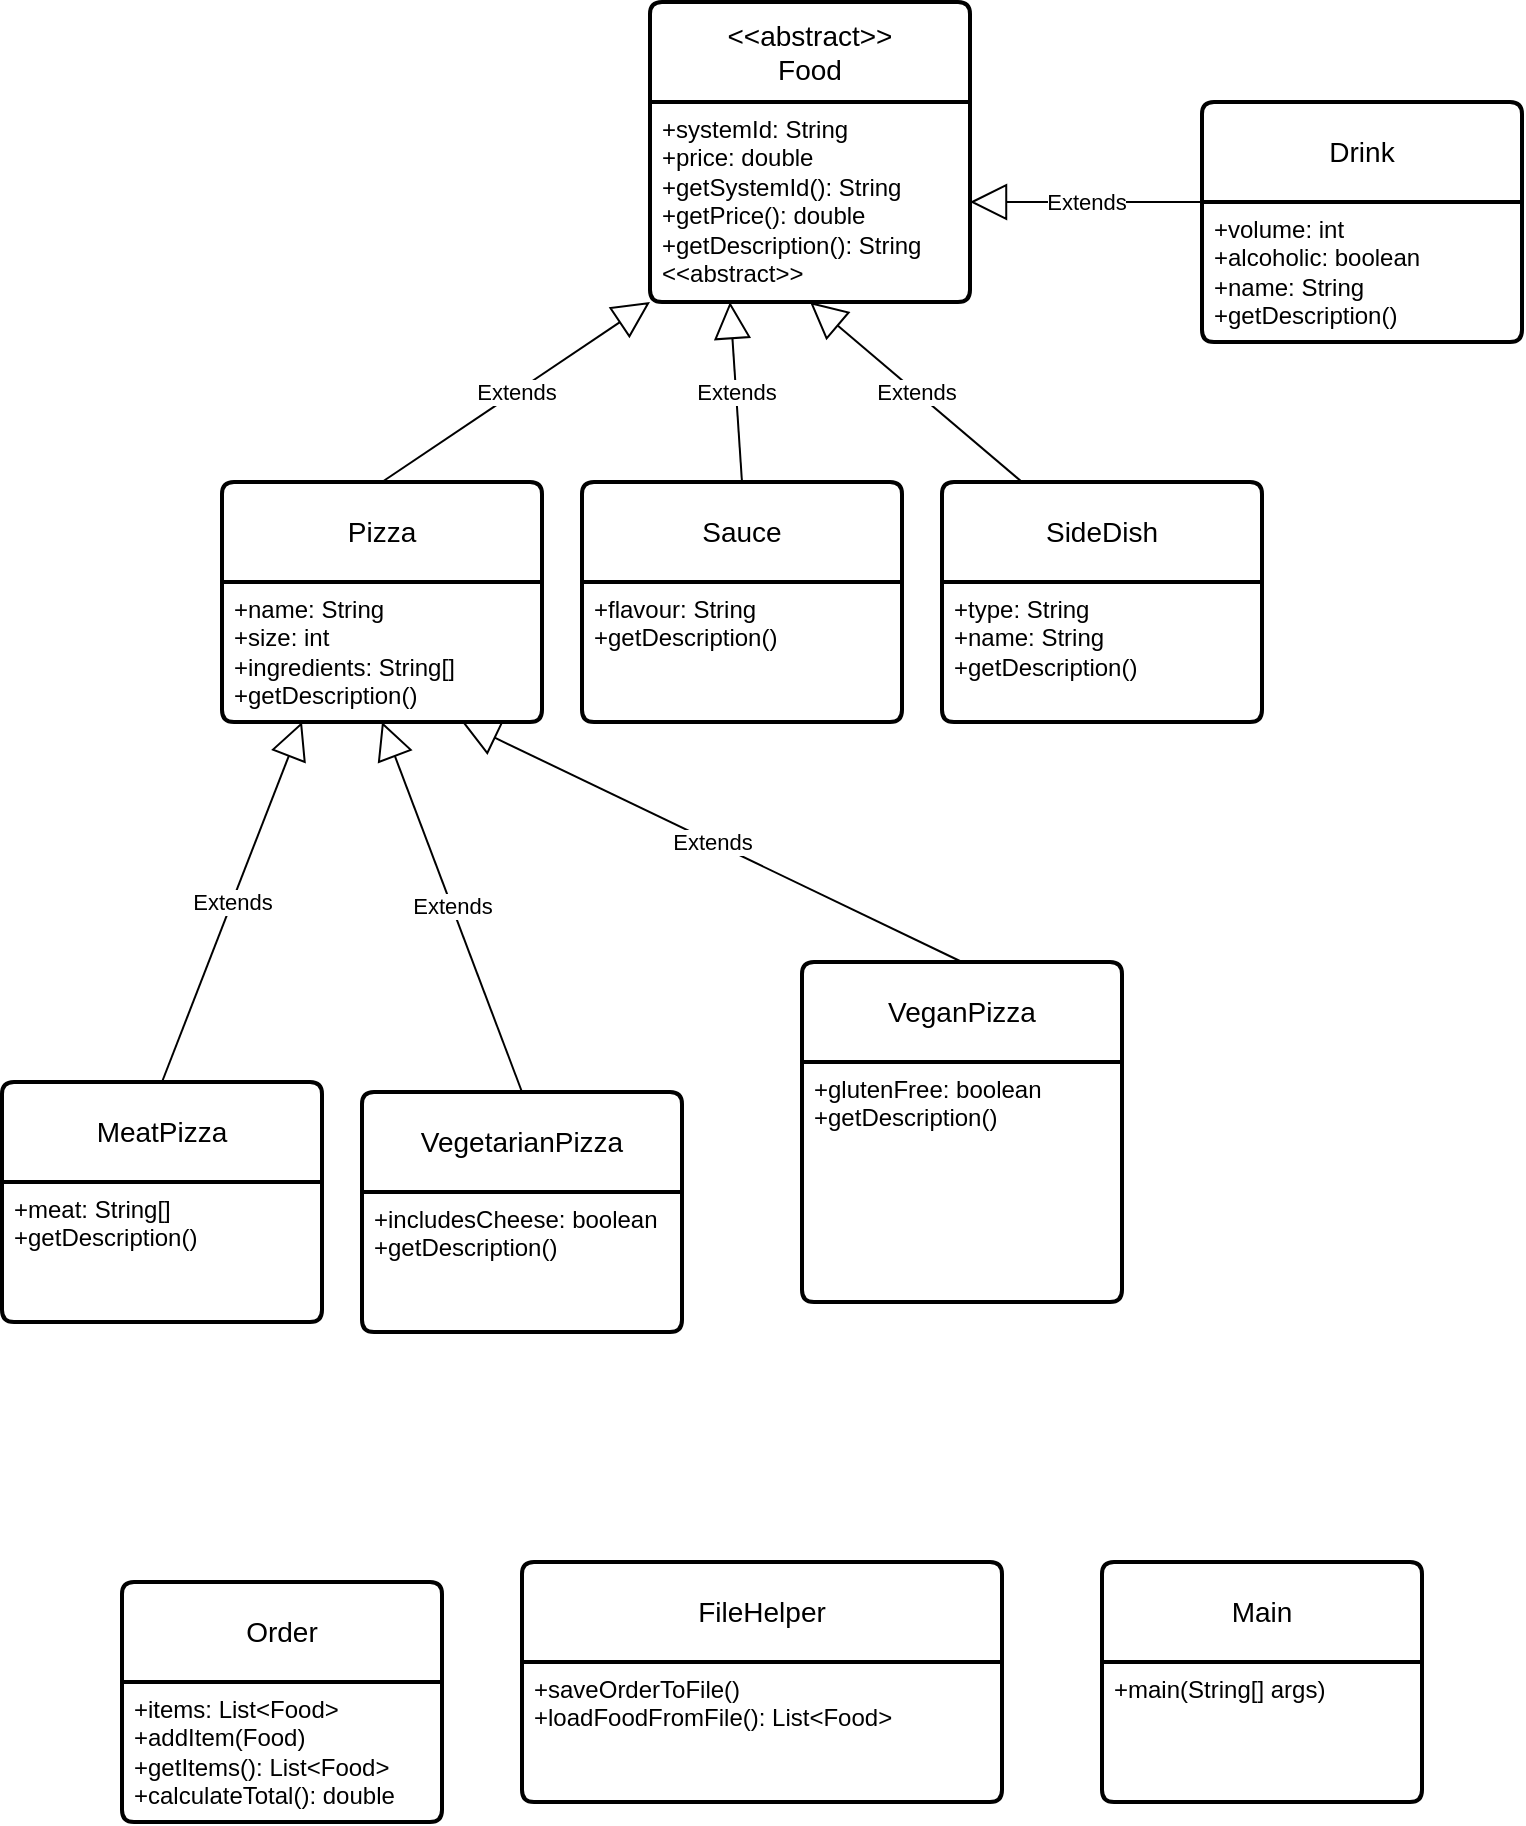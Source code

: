 <mxfile version="27.0.6">
  <diagram id="uml" name="Telepizza UML">
    <mxGraphModel dx="2066" dy="1119" grid="1" gridSize="10" guides="1" tooltips="1" connect="1" arrows="1" fold="1" page="1" pageScale="1" pageWidth="827" pageHeight="1169" math="0" shadow="0">
      <root>
        <mxCell id="0" />
        <mxCell id="1" parent="0" />
        <mxCell id="Fbj-GdYpNgol68pM5DYV-2" value="&lt;div&gt;&amp;lt;&amp;lt;abstract&amp;gt;&amp;gt;&lt;/div&gt;&lt;div&gt;Food&lt;/div&gt;" style="swimlane;childLayout=stackLayout;horizontal=1;startSize=50;horizontalStack=0;rounded=1;fontSize=14;fontStyle=0;strokeWidth=2;resizeParent=0;resizeLast=1;shadow=0;dashed=0;align=center;arcSize=4;whiteSpace=wrap;html=1;" vertex="1" parent="1">
          <mxGeometry x="334" y="40" width="160" height="150" as="geometry" />
        </mxCell>
        <mxCell id="Fbj-GdYpNgol68pM5DYV-3" value="+systemId: String&lt;br&gt;&lt;div&gt;+price: double&lt;/div&gt;&lt;div&gt;+getSystemId(): String&lt;/div&gt;&lt;div&gt;+getPrice(): double&lt;/div&gt;&lt;div&gt;+getDescription(): String &amp;lt;&amp;lt;abstract&amp;gt;&amp;gt;&lt;/div&gt;" style="align=left;strokeColor=none;fillColor=none;spacingLeft=4;spacingRight=4;fontSize=12;verticalAlign=top;resizable=0;rotatable=0;part=1;html=1;whiteSpace=wrap;" vertex="1" parent="Fbj-GdYpNgol68pM5DYV-2">
          <mxGeometry y="50" width="160" height="100" as="geometry" />
        </mxCell>
        <mxCell id="Fbj-GdYpNgol68pM5DYV-4" value="&lt;div&gt;Pizza&lt;/div&gt;" style="swimlane;childLayout=stackLayout;horizontal=1;startSize=50;horizontalStack=0;rounded=1;fontSize=14;fontStyle=0;strokeWidth=2;resizeParent=0;resizeLast=1;shadow=0;dashed=0;align=center;arcSize=4;whiteSpace=wrap;html=1;" vertex="1" parent="1">
          <mxGeometry x="120" y="280" width="160" height="120" as="geometry" />
        </mxCell>
        <mxCell id="Fbj-GdYpNgol68pM5DYV-5" value="+name: String&lt;br&gt;&lt;div&gt;+size: int&lt;/div&gt;&lt;div&gt;+ingredients: String[]&lt;/div&gt;+getDescription()" style="align=left;strokeColor=none;fillColor=none;spacingLeft=4;spacingRight=4;fontSize=12;verticalAlign=top;resizable=0;rotatable=0;part=1;html=1;whiteSpace=wrap;" vertex="1" parent="Fbj-GdYpNgol68pM5DYV-4">
          <mxGeometry y="50" width="160" height="70" as="geometry" />
        </mxCell>
        <mxCell id="Fbj-GdYpNgol68pM5DYV-6" value="Extends" style="endArrow=block;endSize=16;endFill=0;html=1;rounded=0;exitX=0.5;exitY=0;exitDx=0;exitDy=0;entryX=0;entryY=1;entryDx=0;entryDy=0;" edge="1" parent="1" source="Fbj-GdYpNgol68pM5DYV-4" target="Fbj-GdYpNgol68pM5DYV-3">
          <mxGeometry width="160" relative="1" as="geometry">
            <mxPoint x="330" y="450" as="sourcePoint" />
            <mxPoint x="490" y="450" as="targetPoint" />
          </mxGeometry>
        </mxCell>
        <mxCell id="Fbj-GdYpNgol68pM5DYV-7" value="Sauce" style="swimlane;childLayout=stackLayout;horizontal=1;startSize=50;horizontalStack=0;rounded=1;fontSize=14;fontStyle=0;strokeWidth=2;resizeParent=0;resizeLast=1;shadow=0;dashed=0;align=center;arcSize=4;whiteSpace=wrap;html=1;" vertex="1" parent="1">
          <mxGeometry x="300" y="280" width="160" height="120" as="geometry" />
        </mxCell>
        <mxCell id="Fbj-GdYpNgol68pM5DYV-8" value="&lt;div&gt;+flavour: String&lt;/div&gt;&lt;div&gt;+getDescription()&lt;/div&gt;" style="align=left;strokeColor=none;fillColor=none;spacingLeft=4;spacingRight=4;fontSize=12;verticalAlign=top;resizable=0;rotatable=0;part=1;html=1;whiteSpace=wrap;" vertex="1" parent="Fbj-GdYpNgol68pM5DYV-7">
          <mxGeometry y="50" width="160" height="70" as="geometry" />
        </mxCell>
        <mxCell id="Fbj-GdYpNgol68pM5DYV-9" value="Extends" style="endArrow=block;endSize=16;endFill=0;html=1;rounded=0;exitX=0.5;exitY=0;exitDx=0;exitDy=0;entryX=0.25;entryY=1;entryDx=0;entryDy=0;" edge="1" parent="1" source="Fbj-GdYpNgol68pM5DYV-7" target="Fbj-GdYpNgol68pM5DYV-3">
          <mxGeometry width="160" relative="1" as="geometry">
            <mxPoint x="330" y="570" as="sourcePoint" />
            <mxPoint x="490" y="570" as="targetPoint" />
          </mxGeometry>
        </mxCell>
        <mxCell id="Fbj-GdYpNgol68pM5DYV-10" value="SideDish" style="swimlane;childLayout=stackLayout;horizontal=1;startSize=50;horizontalStack=0;rounded=1;fontSize=14;fontStyle=0;strokeWidth=2;resizeParent=0;resizeLast=1;shadow=0;dashed=0;align=center;arcSize=4;whiteSpace=wrap;html=1;" vertex="1" parent="1">
          <mxGeometry x="480" y="280" width="160" height="120" as="geometry" />
        </mxCell>
        <mxCell id="Fbj-GdYpNgol68pM5DYV-11" value="&lt;div&gt;+type: String&lt;/div&gt;&lt;div&gt;+name: String&lt;/div&gt;&lt;div&gt;+getDescription()&lt;/div&gt;" style="align=left;strokeColor=none;fillColor=none;spacingLeft=4;spacingRight=4;fontSize=12;verticalAlign=top;resizable=0;rotatable=0;part=1;html=1;whiteSpace=wrap;" vertex="1" parent="Fbj-GdYpNgol68pM5DYV-10">
          <mxGeometry y="50" width="160" height="70" as="geometry" />
        </mxCell>
        <mxCell id="Fbj-GdYpNgol68pM5DYV-12" value="&lt;div&gt;Drink&lt;/div&gt;" style="swimlane;childLayout=stackLayout;horizontal=1;startSize=50;horizontalStack=0;rounded=1;fontSize=14;fontStyle=0;strokeWidth=2;resizeParent=0;resizeLast=1;shadow=0;dashed=0;align=center;arcSize=4;whiteSpace=wrap;html=1;" vertex="1" parent="1">
          <mxGeometry x="610" y="90" width="160" height="120" as="geometry" />
        </mxCell>
        <mxCell id="Fbj-GdYpNgol68pM5DYV-13" value="&lt;div&gt;+volume: int&lt;/div&gt;&lt;div&gt;+alcoholic: boolean&lt;/div&gt;&lt;div&gt;+name: String&lt;/div&gt;&lt;div&gt;+getDescription()&lt;/div&gt;" style="align=left;strokeColor=none;fillColor=none;spacingLeft=4;spacingRight=4;fontSize=12;verticalAlign=top;resizable=0;rotatable=0;part=1;html=1;whiteSpace=wrap;" vertex="1" parent="Fbj-GdYpNgol68pM5DYV-12">
          <mxGeometry y="50" width="160" height="70" as="geometry" />
        </mxCell>
        <mxCell id="Fbj-GdYpNgol68pM5DYV-14" value="MeatPizza" style="swimlane;childLayout=stackLayout;horizontal=1;startSize=50;horizontalStack=0;rounded=1;fontSize=14;fontStyle=0;strokeWidth=2;resizeParent=0;resizeLast=1;shadow=0;dashed=0;align=center;arcSize=4;whiteSpace=wrap;html=1;" vertex="1" parent="1">
          <mxGeometry x="10" y="580" width="160" height="120" as="geometry" />
        </mxCell>
        <mxCell id="Fbj-GdYpNgol68pM5DYV-15" value="&lt;div&gt;+meat: String[]&lt;/div&gt;&lt;div&gt;+getDescription()&lt;/div&gt;" style="align=left;strokeColor=none;fillColor=none;spacingLeft=4;spacingRight=4;fontSize=12;verticalAlign=top;resizable=0;rotatable=0;part=1;html=1;whiteSpace=wrap;" vertex="1" parent="Fbj-GdYpNgol68pM5DYV-14">
          <mxGeometry y="50" width="160" height="70" as="geometry" />
        </mxCell>
        <mxCell id="Fbj-GdYpNgol68pM5DYV-16" value="VegetarianPizza" style="swimlane;childLayout=stackLayout;horizontal=1;startSize=50;horizontalStack=0;rounded=1;fontSize=14;fontStyle=0;strokeWidth=2;resizeParent=0;resizeLast=1;shadow=0;dashed=0;align=center;arcSize=4;whiteSpace=wrap;html=1;" vertex="1" parent="1">
          <mxGeometry x="190" y="585" width="160" height="120" as="geometry" />
        </mxCell>
        <mxCell id="Fbj-GdYpNgol68pM5DYV-17" value="&lt;div&gt;+includesCheese: boolean&lt;/div&gt;&lt;div&gt;+getDescription()&lt;/div&gt;" style="align=left;strokeColor=none;fillColor=none;spacingLeft=4;spacingRight=4;fontSize=12;verticalAlign=top;resizable=0;rotatable=0;part=1;html=1;whiteSpace=wrap;" vertex="1" parent="Fbj-GdYpNgol68pM5DYV-16">
          <mxGeometry y="50" width="160" height="70" as="geometry" />
        </mxCell>
        <mxCell id="Fbj-GdYpNgol68pM5DYV-18" value="&lt;div&gt;VeganPizza&lt;/div&gt;" style="swimlane;childLayout=stackLayout;horizontal=1;startSize=50;horizontalStack=0;rounded=1;fontSize=14;fontStyle=0;strokeWidth=2;resizeParent=0;resizeLast=1;shadow=0;dashed=0;align=center;arcSize=4;whiteSpace=wrap;html=1;" vertex="1" parent="1">
          <mxGeometry x="410" y="520" width="160" height="170" as="geometry">
            <mxRectangle x="414" y="540" width="100" height="50" as="alternateBounds" />
          </mxGeometry>
        </mxCell>
        <mxCell id="Fbj-GdYpNgol68pM5DYV-19" value="&lt;div&gt;+glutenFree: boolean&lt;/div&gt;&lt;div&gt;+getDescription()&lt;/div&gt;" style="align=left;strokeColor=none;fillColor=none;spacingLeft=4;spacingRight=4;fontSize=12;verticalAlign=top;resizable=0;rotatable=0;part=1;html=1;whiteSpace=wrap;" vertex="1" parent="Fbj-GdYpNgol68pM5DYV-18">
          <mxGeometry y="50" width="160" height="120" as="geometry" />
        </mxCell>
        <mxCell id="Fbj-GdYpNgol68pM5DYV-28" style="edgeStyle=orthogonalEdgeStyle;rounded=0;orthogonalLoop=1;jettySize=auto;html=1;exitX=0.5;exitY=1;exitDx=0;exitDy=0;" edge="1" parent="Fbj-GdYpNgol68pM5DYV-18" source="Fbj-GdYpNgol68pM5DYV-19" target="Fbj-GdYpNgol68pM5DYV-19">
          <mxGeometry relative="1" as="geometry" />
        </mxCell>
        <mxCell id="Fbj-GdYpNgol68pM5DYV-20" value="Extends" style="endArrow=block;endSize=16;endFill=0;html=1;rounded=0;exitX=0.5;exitY=0;exitDx=0;exitDy=0;entryX=0.25;entryY=1;entryDx=0;entryDy=0;" edge="1" parent="1" source="Fbj-GdYpNgol68pM5DYV-14" target="Fbj-GdYpNgol68pM5DYV-5">
          <mxGeometry width="160" relative="1" as="geometry">
            <mxPoint x="330" y="570" as="sourcePoint" />
            <mxPoint x="490" y="570" as="targetPoint" />
          </mxGeometry>
        </mxCell>
        <mxCell id="Fbj-GdYpNgol68pM5DYV-21" value="Extends" style="endArrow=block;endSize=16;endFill=0;html=1;rounded=0;exitX=0.5;exitY=0;exitDx=0;exitDy=0;entryX=0.5;entryY=1;entryDx=0;entryDy=0;" edge="1" parent="1" source="Fbj-GdYpNgol68pM5DYV-16" target="Fbj-GdYpNgol68pM5DYV-5">
          <mxGeometry width="160" relative="1" as="geometry">
            <mxPoint x="120" y="600" as="sourcePoint" />
            <mxPoint x="180" y="510" as="targetPoint" />
          </mxGeometry>
        </mxCell>
        <mxCell id="Fbj-GdYpNgol68pM5DYV-22" value="Extends" style="endArrow=block;endSize=16;endFill=0;html=1;rounded=0;exitX=0.5;exitY=0;exitDx=0;exitDy=0;entryX=0.75;entryY=1;entryDx=0;entryDy=0;" edge="1" parent="1" source="Fbj-GdYpNgol68pM5DYV-18" target="Fbj-GdYpNgol68pM5DYV-5">
          <mxGeometry width="160" relative="1" as="geometry">
            <mxPoint x="250" y="810" as="sourcePoint" />
            <mxPoint x="310" y="720" as="targetPoint" />
          </mxGeometry>
        </mxCell>
        <mxCell id="Fbj-GdYpNgol68pM5DYV-23" value="Extends" style="endArrow=block;endSize=16;endFill=0;html=1;rounded=0;exitX=0.25;exitY=0;exitDx=0;exitDy=0;entryX=0.5;entryY=1;entryDx=0;entryDy=0;" edge="1" parent="1" source="Fbj-GdYpNgol68pM5DYV-10" target="Fbj-GdYpNgol68pM5DYV-3">
          <mxGeometry width="160" relative="1" as="geometry">
            <mxPoint x="670" y="630" as="sourcePoint" />
            <mxPoint x="730" y="540" as="targetPoint" />
          </mxGeometry>
        </mxCell>
        <mxCell id="Fbj-GdYpNgol68pM5DYV-24" value="Extends" style="endArrow=block;endSize=16;endFill=0;html=1;rounded=0;exitX=0;exitY=0;exitDx=0;exitDy=0;entryX=1;entryY=0.5;entryDx=0;entryDy=0;" edge="1" parent="1" source="Fbj-GdYpNgol68pM5DYV-13" target="Fbj-GdYpNgol68pM5DYV-3">
          <mxGeometry width="160" relative="1" as="geometry">
            <mxPoint x="670" y="720" as="sourcePoint" />
            <mxPoint x="730" y="630" as="targetPoint" />
          </mxGeometry>
        </mxCell>
        <mxCell id="Fbj-GdYpNgol68pM5DYV-31" value="Order" style="swimlane;childLayout=stackLayout;horizontal=1;startSize=50;horizontalStack=0;rounded=1;fontSize=14;fontStyle=0;strokeWidth=2;resizeParent=0;resizeLast=1;shadow=0;dashed=0;align=center;arcSize=4;whiteSpace=wrap;html=1;" vertex="1" parent="1">
          <mxGeometry x="70" y="830" width="160" height="120" as="geometry" />
        </mxCell>
        <mxCell id="Fbj-GdYpNgol68pM5DYV-32" value="+items: List&amp;lt;Food&amp;gt;&lt;br&gt;+addItem(Food)&amp;nbsp;&amp;nbsp;&amp;nbsp;&amp;nbsp; +getItems(): List&amp;lt;Food&amp;gt; +calculateTotal(): double" style="align=left;strokeColor=none;fillColor=none;spacingLeft=4;spacingRight=4;fontSize=12;verticalAlign=top;resizable=0;rotatable=0;part=1;html=1;whiteSpace=wrap;" vertex="1" parent="Fbj-GdYpNgol68pM5DYV-31">
          <mxGeometry y="50" width="160" height="70" as="geometry" />
        </mxCell>
        <mxCell id="Fbj-GdYpNgol68pM5DYV-33" value="FileHelper" style="swimlane;childLayout=stackLayout;horizontal=1;startSize=50;horizontalStack=0;rounded=1;fontSize=14;fontStyle=0;strokeWidth=2;resizeParent=0;resizeLast=1;shadow=0;dashed=0;align=center;arcSize=4;whiteSpace=wrap;html=1;" vertex="1" parent="1">
          <mxGeometry x="270" y="820" width="240" height="120" as="geometry" />
        </mxCell>
        <mxCell id="Fbj-GdYpNgol68pM5DYV-34" value="+saveOrderToFile()&amp;nbsp;&amp;nbsp;&amp;nbsp;&amp;nbsp;&amp;nbsp;&amp;nbsp;&amp;nbsp;&amp;nbsp;&amp;nbsp;&amp;nbsp;&amp;nbsp;&amp;nbsp;&amp;nbsp;&amp;nbsp;&amp;nbsp; +loadFoodFromFile(): List&amp;lt;Food&amp;gt;" style="align=left;strokeColor=none;fillColor=none;spacingLeft=4;spacingRight=4;fontSize=12;verticalAlign=top;resizable=1;rotatable=0;part=1;html=1;whiteSpace=wrap;rotation=0;" vertex="1" parent="Fbj-GdYpNgol68pM5DYV-33">
          <mxGeometry y="50" width="240" height="70" as="geometry" />
        </mxCell>
        <mxCell id="Fbj-GdYpNgol68pM5DYV-35" value="&lt;div&gt;Main&lt;/div&gt;" style="swimlane;childLayout=stackLayout;horizontal=1;startSize=50;horizontalStack=0;rounded=1;fontSize=14;fontStyle=0;strokeWidth=2;resizeParent=0;resizeLast=1;shadow=0;dashed=0;align=center;arcSize=4;whiteSpace=wrap;html=1;" vertex="1" parent="1">
          <mxGeometry x="560" y="820" width="160" height="120" as="geometry" />
        </mxCell>
        <mxCell id="Fbj-GdYpNgol68pM5DYV-36" value="+main(String[] args)" style="align=left;strokeColor=none;fillColor=none;spacingLeft=4;spacingRight=4;fontSize=12;verticalAlign=top;resizable=0;rotatable=0;part=1;html=1;whiteSpace=wrap;" vertex="1" parent="Fbj-GdYpNgol68pM5DYV-35">
          <mxGeometry y="50" width="160" height="70" as="geometry" />
        </mxCell>
      </root>
    </mxGraphModel>
  </diagram>
</mxfile>
